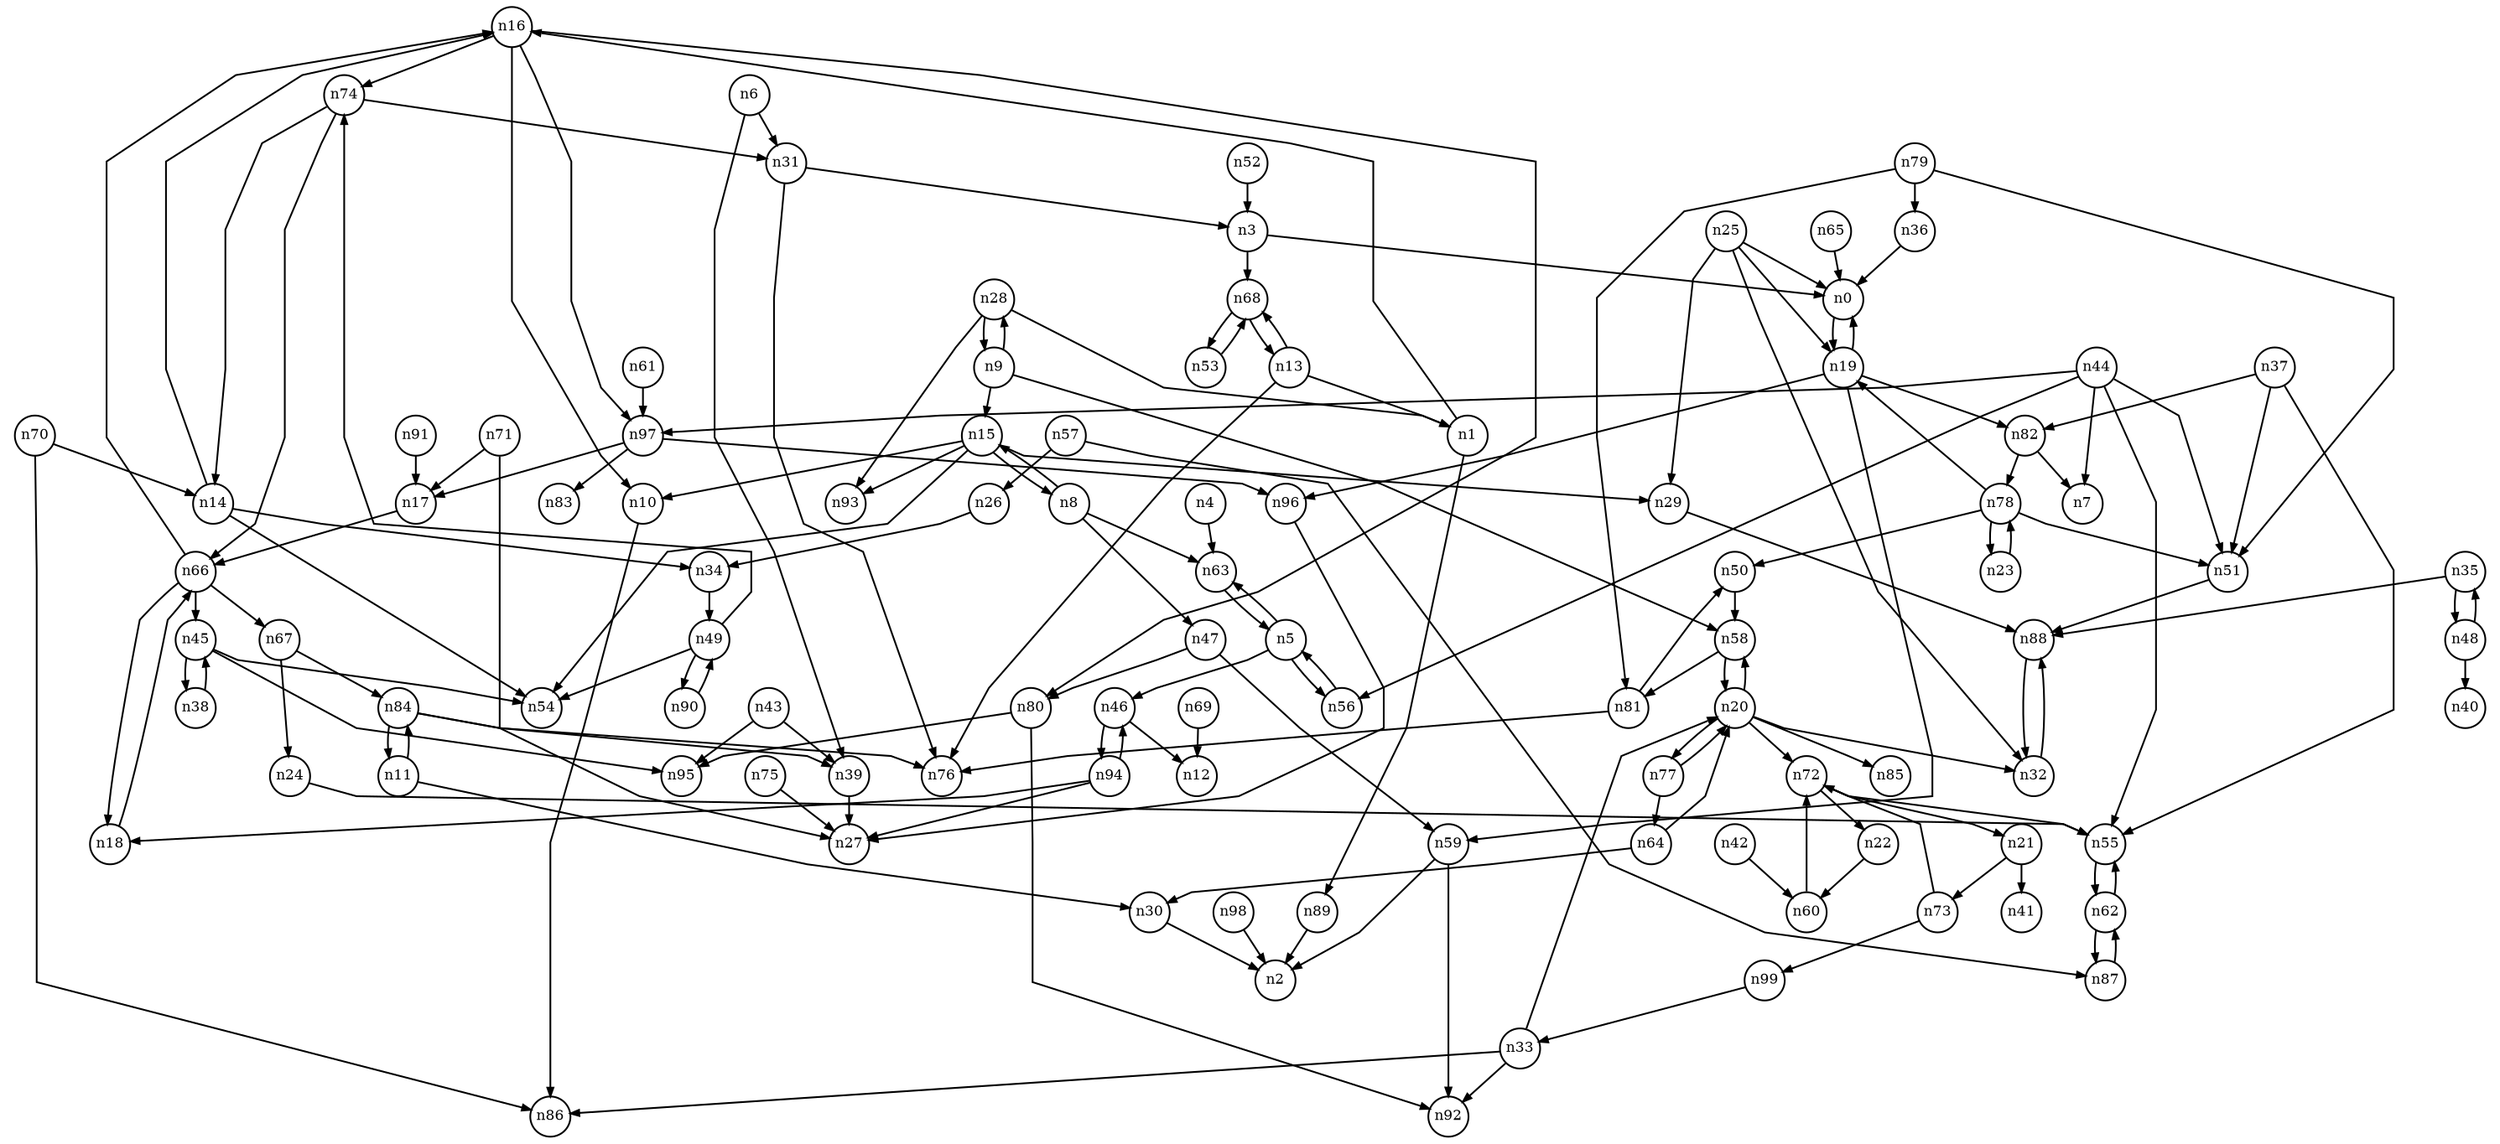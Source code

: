 digraph G{
splines=polyline;
ranksep=0.22;
nodesep=0.22;
nodesize=0.32;
fontsize=8
edge [arrowsize=0.5]
node [fontsize=8 shape=circle width=0.32 fixedsize=shape];

n16 -> n10
n16 -> n74
n16 -> n80
n16 -> n97
n1 -> n16
n1 -> n89
n89 -> n2
n0 -> n19
n3 -> n0
n3 -> n68
n63 -> n5
n4 -> n63
n46 -> n12
n46 -> n94
n5 -> n46
n5 -> n56
n5 -> n63
n56 -> n5
n31 -> n3
n31 -> n76
n6 -> n31
n6 -> n39
n39 -> n27
n15 -> n10
n15 -> n29
n15 -> n54
n15 -> n93
n15 -> n8
n8 -> n15
n8 -> n47
n8 -> n63
n47 -> n59
n47 -> n80
n9 -> n15
n9 -> n58
n9 -> n28
n58 -> n81
n58 -> n20
n10 -> n86
n30 -> n2
n11 -> n30
n11 -> n84
n84 -> n39
n84 -> n76
n84 -> n11
n13 -> n1
n13 -> n76
n13 -> n68
n34 -> n49
n14 -> n34
n14 -> n54
n14 -> n16
n29 -> n88
n74 -> n14
n74 -> n31
n74 -> n66
n80 -> n92
n80 -> n95
n97 -> n17
n97 -> n83
n97 -> n96
n19 -> n0
n19 -> n59
n19 -> n82
n19 -> n96
n59 -> n2
n59 -> n92
n82 -> n7
n82 -> n78
n96 -> n27
n32 -> n88
n20 -> n32
n20 -> n58
n20 -> n72
n20 -> n77
n20 -> n85
n72 -> n21
n72 -> n22
n72 -> n55
n77 -> n64
n77 -> n20
n21 -> n41
n21 -> n73
n73 -> n99
n73 -> n72
n60 -> n72
n22 -> n60
n55 -> n62
n24 -> n55
n25 -> n0
n25 -> n19
n25 -> n29
n25 -> n32
n26 -> n34
n28 -> n1
n28 -> n9
n28 -> n93
n88 -> n32
n33 -> n86
n33 -> n92
n33 -> n20
n48 -> n40
n48 -> n35
n35 -> n48
n35 -> n88
n36 -> n0
n51 -> n88
n37 -> n51
n37 -> n55
n37 -> n82
n45 -> n54
n45 -> n95
n45 -> n38
n38 -> n45
n42 -> n60
n43 -> n39
n43 -> n95
n44 -> n7
n44 -> n51
n44 -> n55
n44 -> n56
n44 -> n97
n49 -> n54
n49 -> n74
n49 -> n90
n90 -> n49
n52 -> n3
n57 -> n26
n57 -> n87
n87 -> n62
n81 -> n50
n81 -> n76
n61 -> n97
n62 -> n55
n62 -> n87
n64 -> n30
n64 -> n20
n65 -> n0
n66 -> n16
n66 -> n18
n66 -> n45
n66 -> n67
n18 -> n66
n67 -> n24
n67 -> n84
n68 -> n13
n68 -> n53
n53 -> n68
n69 -> n12
n70 -> n14
n70 -> n86
n17 -> n66
n71 -> n17
n71 -> n27
n99 -> n33
n75 -> n27
n78 -> n19
n78 -> n23
n78 -> n50
n78 -> n51
n23 -> n78
n50 -> n58
n79 -> n36
n79 -> n51
n79 -> n81
n91 -> n17
n94 -> n18
n94 -> n27
n94 -> n46
n98 -> n2
}
